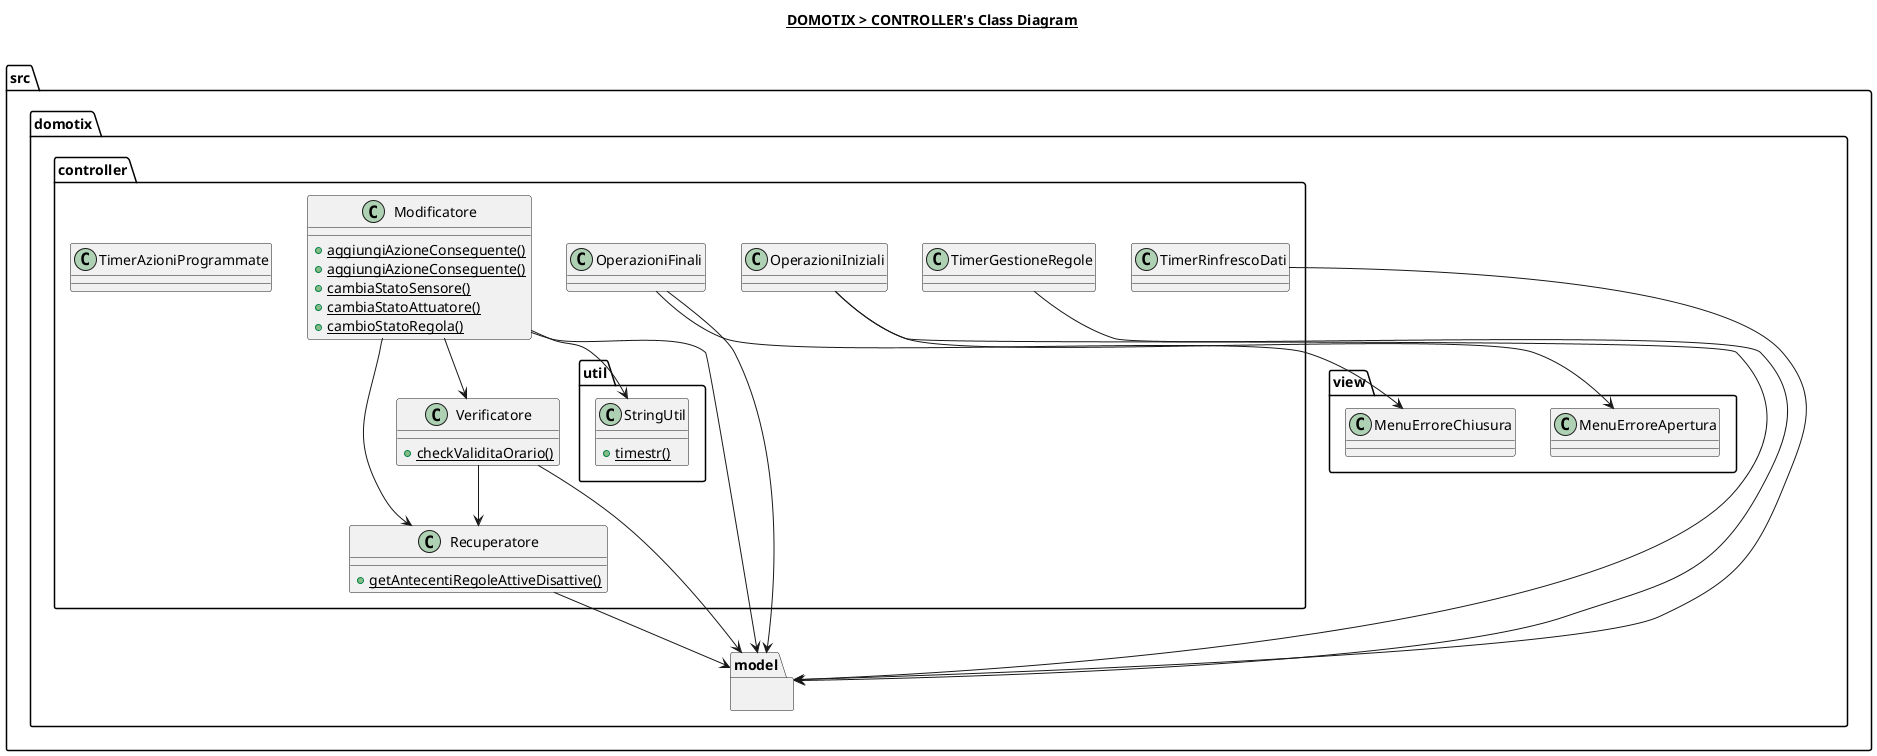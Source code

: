 @startuml

title __DOMOTIX > CONTROLLER's Class Diagram__\n

namespace src.domotix.controller {
    class src.domotix.controller.Modificatore {
        {static} + aggiungiAzioneConseguente()
        {static} + aggiungiAzioneConseguente()
        {static} + cambiaStatoSensore()
        {static} + cambiaStatoAttuatore()
        {static} + cambioStatoRegola()
    }

    class src.domotix.controller.OperazioniFinali {

    }

    class src.domotix.controller.OperazioniIniziali {

    }

    class src.domotix.controller.Recuperatore {
        {static} + getAntecentiRegoleAttiveDisattive()
    }

    class src.domotix.controller.Verificatore {
        {static} + checkValiditaOrario()
    }

    class src.domotix.controller.TimerGestioneRegole {
    }

    class src.domotix.controller.TimerRinfrescoDati {
    }

    class src.domotix.controller.TimerAzioniProgrammate {
    }

    namespace util {
        class src.domotix.controller.util.StringUtil {
            {static} + timestr()
        }
    }
}

namespace src.domotix.model {

}

src.domotix.controller.Modificatore --> src.domotix.controller.util.StringUtil
src.domotix.controller.Modificatore --> src.domotix.controller.Recuperatore
src.domotix.controller.Modificatore --> src.domotix.controller.Verificatore
src.domotix.controller.Modificatore --> src.domotix.model

src.domotix.controller.Verificatore --> src.domotix.controller.Recuperatore
src.domotix.controller.Verificatore --> src.domotix.model

src.domotix.controller.Recuperatore --> src.domotix.model

src.domotix.controller.OperazioniIniziali --> src.domotix.model
src.domotix.controller.OperazioniIniziali --> src.domotix.view.MenuErroreApertura

src.domotix.controller.OperazioniFinali --> src.domotix.model
src.domotix.controller.OperazioniFinali --> src.domotix.view.MenuErroreChiusura

src.domotix.controller.TimerGestioneRegole --> src.domotix.model
src.domotix.controller.TimerRinfrescoDati --> src.domotix.model

@enduml
